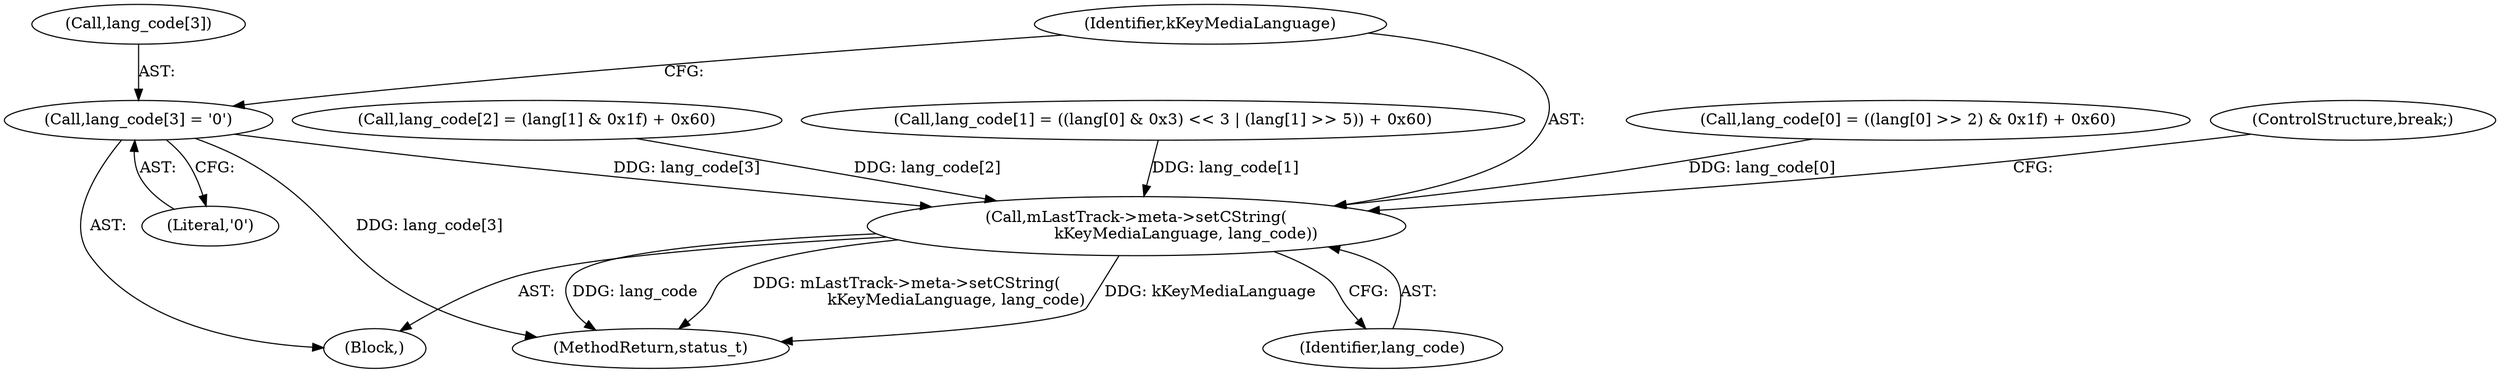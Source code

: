 digraph "0_Android_6fe85f7e15203e48df2cc3e8e1c4bc6ad49dc968@array" {
"1001358" [label="(Call,lang_code[3] = '\0')"];
"1001363" [label="(Call,mLastTrack->meta->setCString(\n                    kKeyMediaLanguage, lang_code))"];
"1001105" [label="(Block,)"];
"1001328" [label="(Call,lang_code[1] = ((lang[0] & 0x3) << 3 | (lang[1] >> 5)) + 0x60)"];
"1001358" [label="(Call,lang_code[3] = '\0')"];
"1001315" [label="(Call,lang_code[0] = ((lang[0] >> 2) & 0x1f) + 0x60)"];
"1001362" [label="(Literal,'\0')"];
"1001363" [label="(Call,mLastTrack->meta->setCString(\n                    kKeyMediaLanguage, lang_code))"];
"1001366" [label="(ControlStructure,break;)"];
"1001359" [label="(Call,lang_code[3])"];
"1002931" [label="(MethodReturn,status_t)"];
"1001365" [label="(Identifier,lang_code)"];
"1001347" [label="(Call,lang_code[2] = (lang[1] & 0x1f) + 0x60)"];
"1001364" [label="(Identifier,kKeyMediaLanguage)"];
"1001358" -> "1001105"  [label="AST: "];
"1001358" -> "1001362"  [label="CFG: "];
"1001359" -> "1001358"  [label="AST: "];
"1001362" -> "1001358"  [label="AST: "];
"1001364" -> "1001358"  [label="CFG: "];
"1001358" -> "1002931"  [label="DDG: lang_code[3]"];
"1001358" -> "1001363"  [label="DDG: lang_code[3]"];
"1001363" -> "1001105"  [label="AST: "];
"1001363" -> "1001365"  [label="CFG: "];
"1001364" -> "1001363"  [label="AST: "];
"1001365" -> "1001363"  [label="AST: "];
"1001366" -> "1001363"  [label="CFG: "];
"1001363" -> "1002931"  [label="DDG: mLastTrack->meta->setCString(\n                    kKeyMediaLanguage, lang_code)"];
"1001363" -> "1002931"  [label="DDG: kKeyMediaLanguage"];
"1001363" -> "1002931"  [label="DDG: lang_code"];
"1001328" -> "1001363"  [label="DDG: lang_code[1]"];
"1001315" -> "1001363"  [label="DDG: lang_code[0]"];
"1001347" -> "1001363"  [label="DDG: lang_code[2]"];
}
